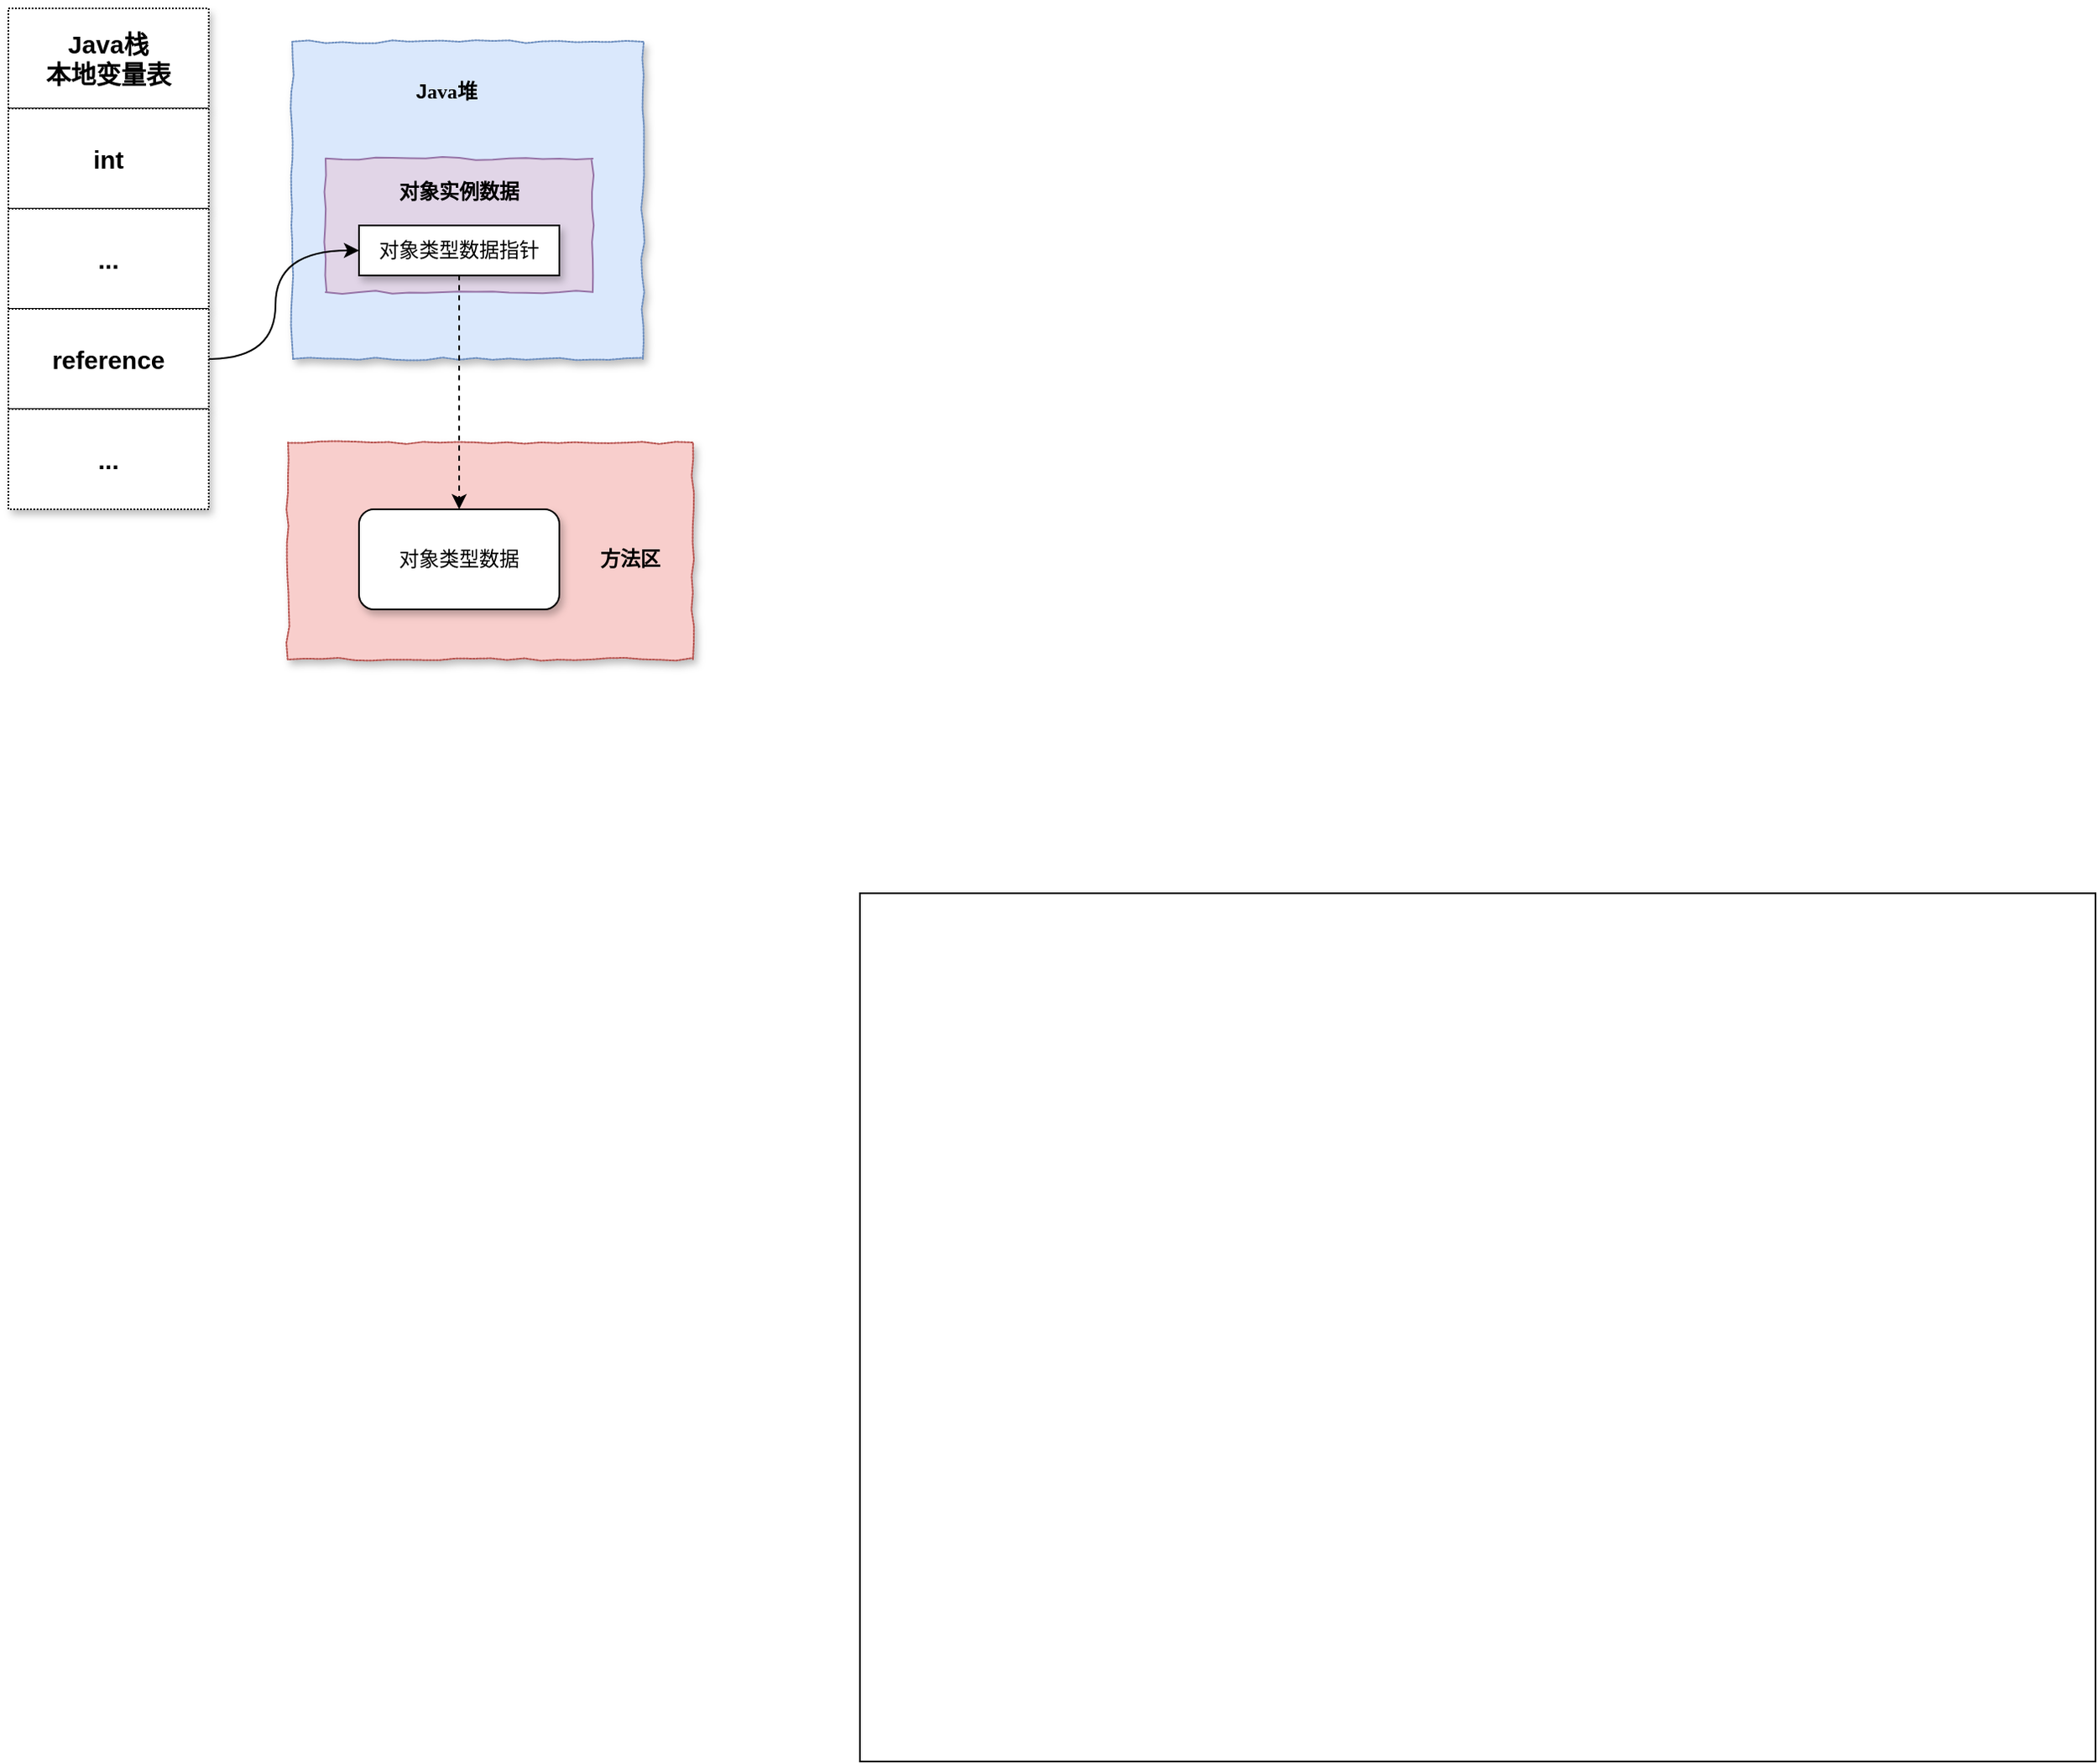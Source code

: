 <mxfile version="12.4.8" type="device"><diagram id="hn0ENVaP3YgpspvBjUbE" name="第 1 页"><mxGraphModel dx="979" dy="602" grid="1" gridSize="10" guides="1" tooltips="1" connect="1" arrows="1" fold="1" page="1" pageScale="1" pageWidth="827" pageHeight="1169" math="0" shadow="0"><root><mxCell id="0"/><mxCell id="1" parent="0"/><mxCell id="Cl_G39m0Bvt00T1UuBmR-22" value="" style="rounded=0;whiteSpace=wrap;html=1;shadow=1;dashed=1;dashPattern=1 1;fontSize=15;fillColor=#dae8fc;strokeColor=#6c8ebf;comic=1;" vertex="1" parent="1"><mxGeometry x="250" y="110" width="210" height="190" as="geometry"/></mxCell><mxCell id="Cl_G39m0Bvt00T1UuBmR-38" value="" style="rounded=0;whiteSpace=wrap;html=1;comic=1;fillColor=#e1d5e7;strokeColor=#9673a6;" vertex="1" parent="1"><mxGeometry x="270" y="180" width="160" height="80" as="geometry"/></mxCell><mxCell id="Cl_G39m0Bvt00T1UuBmR-32" value="" style="rounded=0;whiteSpace=wrap;html=1;" vertex="1" parent="1"><mxGeometry x="590" y="620" width="740" height="520" as="geometry"/></mxCell><mxCell id="Cl_G39m0Bvt00T1UuBmR-29" value="" style="rounded=0;whiteSpace=wrap;html=1;shadow=1;dashed=1;dashPattern=1 1;fontSize=15;fillColor=#f8cecc;strokeColor=#b85450;comic=1;" vertex="1" parent="1"><mxGeometry x="247.5" y="350" width="242.5" height="130" as="geometry"/></mxCell><mxCell id="Cl_G39m0Bvt00T1UuBmR-6" value="Java栈&lt;br style=&quot;font-size: 15px;&quot;&gt;本地变量表" style="rounded=0;whiteSpace=wrap;html=1;shadow=1;dashed=1;dashPattern=1 1;fontSize=15;fontStyle=1" vertex="1" parent="1"><mxGeometry x="80" y="90" width="120" height="60" as="geometry"/></mxCell><mxCell id="Cl_G39m0Bvt00T1UuBmR-7" value="int" style="rounded=0;whiteSpace=wrap;html=1;shadow=1;dashed=1;dashPattern=1 1;fontSize=15;fontStyle=1" vertex="1" parent="1"><mxGeometry x="80" y="150" width="120" height="60" as="geometry"/></mxCell><mxCell id="Cl_G39m0Bvt00T1UuBmR-8" value="..." style="rounded=0;whiteSpace=wrap;html=1;shadow=1;dashed=1;dashPattern=1 1;fontSize=15;fontStyle=1" vertex="1" parent="1"><mxGeometry x="80" y="210" width="120" height="60" as="geometry"/></mxCell><mxCell id="Cl_G39m0Bvt00T1UuBmR-37" value="" style="edgeStyle=orthogonalEdgeStyle;orthogonalLoop=1;jettySize=auto;html=1;curved=1;entryX=0;entryY=0.5;entryDx=0;entryDy=0;" edge="1" parent="1" source="Cl_G39m0Bvt00T1UuBmR-9" target="Cl_G39m0Bvt00T1UuBmR-17"><mxGeometry relative="1" as="geometry"><mxPoint x="280" y="300.0" as="targetPoint"/><Array as="points"><mxPoint x="240" y="300"/><mxPoint x="240" y="235"/></Array></mxGeometry></mxCell><mxCell id="Cl_G39m0Bvt00T1UuBmR-9" value="reference" style="rounded=0;whiteSpace=wrap;html=1;shadow=1;dashed=1;dashPattern=1 1;fontSize=15;fontStyle=1" vertex="1" parent="1"><mxGeometry x="80" y="270" width="120" height="60" as="geometry"/></mxCell><mxCell id="Cl_G39m0Bvt00T1UuBmR-11" value="..." style="rounded=0;whiteSpace=wrap;html=1;shadow=1;dashed=1;dashPattern=1 1;fontSize=15;fontStyle=1" vertex="1" parent="1"><mxGeometry x="80" y="330" width="120" height="60" as="geometry"/></mxCell><mxCell id="Cl_G39m0Bvt00T1UuBmR-14" value="&lt;b&gt;对象实例数据&lt;/b&gt;" style="text;html=1;strokeColor=none;fillColor=none;align=center;verticalAlign=middle;whiteSpace=wrap;rounded=1;shadow=1;" vertex="1" parent="1"><mxGeometry x="310" y="190" width="80" height="20" as="geometry"/></mxCell><mxCell id="Cl_G39m0Bvt00T1UuBmR-31" value="" style="edgeStyle=orthogonalEdgeStyle;curved=1;orthogonalLoop=1;jettySize=auto;html=1;dashed=1;strokeColor=#000000;fontSize=15;entryX=0.5;entryY=0;entryDx=0;entryDy=0;exitX=0.5;exitY=1;exitDx=0;exitDy=0;" edge="1" parent="1" source="Cl_G39m0Bvt00T1UuBmR-17" target="Cl_G39m0Bvt00T1UuBmR-19"><mxGeometry relative="1" as="geometry"><Array as="points"><mxPoint x="350" y="290"/><mxPoint x="350" y="290"/></Array></mxGeometry></mxCell><mxCell id="Cl_G39m0Bvt00T1UuBmR-17" value="对象类型数据指针" style="rounded=0;whiteSpace=wrap;html=1;shadow=1;" vertex="1" parent="1"><mxGeometry x="290" y="220" width="120" height="30" as="geometry"/></mxCell><mxCell id="Cl_G39m0Bvt00T1UuBmR-19" value="对象类型数据" style="rounded=1;whiteSpace=wrap;html=1;shadow=1;" vertex="1" parent="1"><mxGeometry x="290" y="390" width="120" height="60" as="geometry"/></mxCell><mxCell id="Cl_G39m0Bvt00T1UuBmR-23" value="&lt;b&gt;J&lt;font face=&quot;Comic Sans MS&quot;&gt;ava&lt;/font&gt;堆&lt;/b&gt;" style="text;html=1;strokeColor=none;fillColor=none;align=center;verticalAlign=middle;whiteSpace=wrap;rounded=1;shadow=1;" vertex="1" parent="1"><mxGeometry x="310" y="130" width="65" height="20" as="geometry"/></mxCell><mxCell id="Cl_G39m0Bvt00T1UuBmR-30" value="&lt;b&gt;方法区&lt;/b&gt;" style="text;html=1;strokeColor=none;fillColor=none;align=center;verticalAlign=middle;whiteSpace=wrap;rounded=1;shadow=1;" vertex="1" parent="1"><mxGeometry x="420" y="410" width="65" height="20" as="geometry"/></mxCell></root></mxGraphModel></diagram></mxfile>